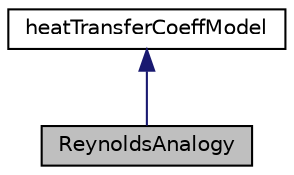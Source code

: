 digraph "ReynoldsAnalogy"
{
  bgcolor="transparent";
  edge [fontname="Helvetica",fontsize="10",labelfontname="Helvetica",labelfontsize="10"];
  node [fontname="Helvetica",fontsize="10",shape=record];
  Node1 [label="ReynoldsAnalogy",height=0.2,width=0.4,color="black", fillcolor="grey75", style="filled" fontcolor="black"];
  Node2 -> Node1 [dir="back",color="midnightblue",fontsize="10",style="solid",fontname="Helvetica"];
  Node2 [label="heatTransferCoeffModel",height=0.2,width=0.4,color="black",URL="$classFoam_1_1heatTransferCoeffModel.html",tooltip="An abstract base class for heat transfer coeffcient models. "];
}
